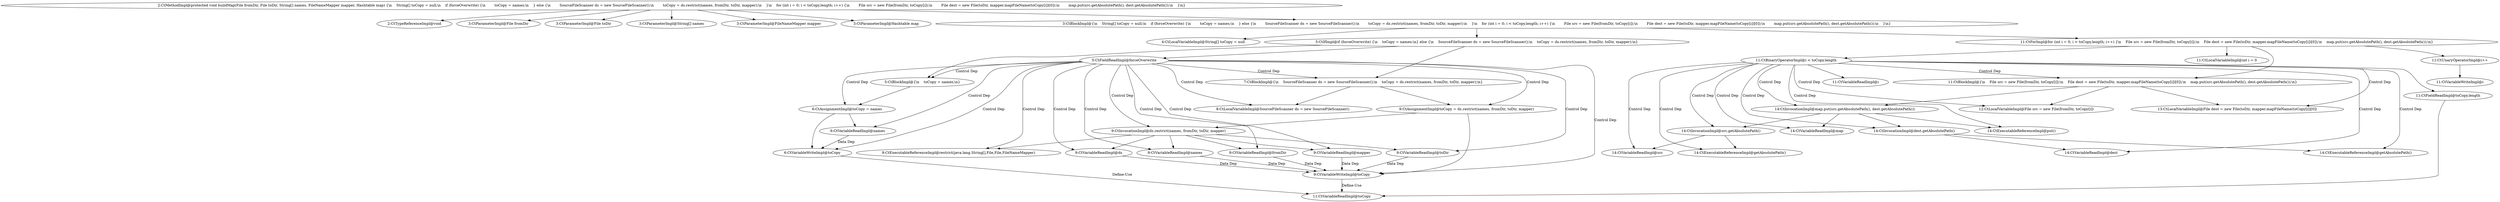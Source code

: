 digraph "buildMap#?,File,File,String[],FileNameMapper,Hashtable" {
0 [label="2:CtTypeReferenceImpl@void" shape=ellipse]
1 [label="3:CtParameterImpl@File fromDir" shape=ellipse]
2 [label="3:CtParameterImpl@File toDir" shape=ellipse]
3 [label="3:CtParameterImpl@String[] names" shape=ellipse]
4 [label="3:CtParameterImpl@FileNameMapper mapper" shape=ellipse]
5 [label="3:CtParameterImpl@Hashtable map" shape=ellipse]
6 [label="4:CtLocalVariableImpl@String[] toCopy = null" shape=ellipse]
7 [label="5:CtFieldReadImpl@forceOverwrite" shape=ellipse]
8 [label="6:CtVariableWriteImpl@toCopy" shape=ellipse]
9 [label="6:CtVariableReadImpl@names" shape=ellipse]
10 [label="6:CtAssignmentImpl@toCopy = names" shape=ellipse]
11 [label="5:CtBlockImpl@{\\n    toCopy = names;\\n}" shape=ellipse]
12 [label="8:CtLocalVariableImpl@SourceFileScanner ds = new SourceFileScanner()" shape=ellipse]
13 [label="9:CtVariableWriteImpl@toCopy" shape=ellipse]
14 [label="9:CtExecutableReferenceImpl@restrict(java.lang.String[],File,File,FileNameMapper)" shape=ellipse]
15 [label="9:CtVariableReadImpl@ds" shape=ellipse]
16 [label="9:CtVariableReadImpl@names" shape=ellipse]
17 [label="9:CtVariableReadImpl@fromDir" shape=ellipse]
18 [label="9:CtVariableReadImpl@toDir" shape=ellipse]
19 [label="9:CtVariableReadImpl@mapper" shape=ellipse]
20 [label="9:CtInvocationImpl@ds.restrict(names, fromDir, toDir, mapper)" shape=ellipse]
21 [label="9:CtAssignmentImpl@toCopy = ds.restrict(names, fromDir, toDir, mapper)" shape=ellipse]
22 [label="7:CtBlockImpl@{\\n    SourceFileScanner ds = new SourceFileScanner();\\n    toCopy = ds.restrict(names, fromDir, toDir, mapper);\\n}" shape=ellipse]
23 [label="5:CtIfImpl@if (forceOverwrite) {\\n    toCopy = names;\\n} else {\\n    SourceFileScanner ds = new SourceFileScanner();\\n    toCopy = ds.restrict(names, fromDir, toDir, mapper);\\n}" shape=ellipse]
24 [label="11:CtLocalVariableImpl@int i = 0" shape=ellipse]
25 [label="11:CtVariableReadImpl@i" shape=ellipse]
26 [label="11:CtVariableReadImpl@toCopy" shape=ellipse]
27 [label="11:CtFieldReadImpl@toCopy.length" shape=ellipse]
28 [label="11:CtBinaryOperatorImpl@i < toCopy.length" shape=ellipse]
29 [label="11:CtVariableWriteImpl@i" shape=ellipse]
30 [label="11:CtUnaryOperatorImpl@i++" shape=ellipse]
31 [label="12:CtLocalVariableImpl@File src = new File(fromDir, toCopy[i])" shape=ellipse]
32 [label="13:CtLocalVariableImpl@File dest = new File(toDir, mapper.mapFileName(toCopy[i])[0])" shape=ellipse]
33 [label="14:CtExecutableReferenceImpl@put()" shape=ellipse]
34 [label="14:CtVariableReadImpl@map" shape=ellipse]
35 [label="14:CtExecutableReferenceImpl@getAbsolutePath()" shape=ellipse]
36 [label="14:CtVariableReadImpl@src" shape=ellipse]
37 [label="14:CtInvocationImpl@src.getAbsolutePath()" shape=ellipse]
38 [label="14:CtExecutableReferenceImpl@getAbsolutePath()" shape=ellipse]
39 [label="14:CtVariableReadImpl@dest" shape=ellipse]
40 [label="14:CtInvocationImpl@dest.getAbsolutePath()" shape=ellipse]
41 [label="14:CtInvocationImpl@map.put(src.getAbsolutePath(), dest.getAbsolutePath())" shape=ellipse]
42 [label="11:CtBlockImpl@{\\n    File src = new File(fromDir, toCopy[i]);\\n    File dest = new File(toDir, mapper.mapFileName(toCopy[i])[0]);\\n    map.put(src.getAbsolutePath(), dest.getAbsolutePath());\\n}" shape=ellipse]
43 [label="11:CtForImpl@for (int i = 0; i < toCopy.length; i++) {\\n    File src = new File(fromDir, toCopy[i]);\\n    File dest = new File(toDir, mapper.mapFileName(toCopy[i])[0]);\\n    map.put(src.getAbsolutePath(), dest.getAbsolutePath());\\n}" shape=ellipse]
44 [label="3:CtBlockImpl@{\\n    String[] toCopy = null;\\n    if (forceOverwrite) {\\n        toCopy = names;\\n    } else {\\n        SourceFileScanner ds = new SourceFileScanner();\\n        toCopy = ds.restrict(names, fromDir, toDir, mapper);\\n    }\\n    for (int i = 0; i < toCopy.length; i++) {\\n        File src = new File(fromDir, toCopy[i]);\\n        File dest = new File(toDir, mapper.mapFileName(toCopy[i])[0]);\\n        map.put(src.getAbsolutePath(), dest.getAbsolutePath());\\n    }\\n}" shape=ellipse]
45 [label="2:CtMethodImpl@protected void buildMap(File fromDir, File toDir, String[] names, FileNameMapper mapper, Hashtable map) {\\n    String[] toCopy = null;\\n    if (forceOverwrite) {\\n        toCopy = names;\\n    } else {\\n        SourceFileScanner ds = new SourceFileScanner();\\n        toCopy = ds.restrict(names, fromDir, toDir, mapper);\\n    }\\n    for (int i = 0; i < toCopy.length; i++) {\\n        File src = new File(fromDir, toCopy[i]);\\n        File dest = new File(toDir, mapper.mapFileName(toCopy[i])[0]);\\n        map.put(src.getAbsolutePath(), dest.getAbsolutePath());\\n    }\\n}" shape=ellipse]
7 -> 11 [label="Control Dep"];
7 -> 10 [label="Control Dep"];
7 -> 8 [label="Control Dep"];
7 -> 9 [label="Control Dep"];
7 -> 22 [label="Control Dep"];
7 -> 12 [label="Control Dep"];
7 -> 21 [label="Control Dep"];
7 -> 13 [label="Control Dep"];
7 -> 20 [label="Control Dep"];
7 -> 14 [label="Control Dep"];
7 -> 15 [label="Control Dep"];
7 -> 16 [label="Control Dep"];
7 -> 17 [label="Control Dep"];
7 -> 18 [label="Control Dep"];
7 -> 19 [label="Control Dep"];
8 -> 26 [label="Define-Use"];
9 -> 8 [label="Data Dep"];
10 -> 8 [label=""];
10 -> 9 [label=""];
11 -> 10 [label=""];
13 -> 26 [label="Define-Use"];
15 -> 13 [label="Data Dep"];
16 -> 13 [label="Data Dep"];
17 -> 13 [label="Data Dep"];
18 -> 13 [label="Data Dep"];
19 -> 13 [label="Data Dep"];
20 -> 15 [label=""];
20 -> 14 [label=""];
20 -> 16 [label=""];
20 -> 17 [label=""];
20 -> 18 [label=""];
20 -> 19 [label=""];
21 -> 13 [label=""];
21 -> 20 [label=""];
22 -> 12 [label=""];
22 -> 21 [label=""];
23 -> 7 [label=""];
23 -> 11 [label=""];
23 -> 22 [label=""];
27 -> 26 [label=""];
28 -> 25 [label=""];
28 -> 27 [label=""];
28 -> 42 [label="Control Dep"];
28 -> 31 [label="Control Dep"];
28 -> 32 [label="Control Dep"];
28 -> 41 [label="Control Dep"];
28 -> 33 [label="Control Dep"];
28 -> 34 [label="Control Dep"];
28 -> 37 [label="Control Dep"];
28 -> 35 [label="Control Dep"];
28 -> 36 [label="Control Dep"];
28 -> 40 [label="Control Dep"];
28 -> 38 [label="Control Dep"];
28 -> 39 [label="Control Dep"];
30 -> 29 [label=""];
37 -> 36 [label=""];
37 -> 35 [label=""];
40 -> 39 [label=""];
40 -> 38 [label=""];
41 -> 34 [label=""];
41 -> 33 [label=""];
41 -> 37 [label=""];
41 -> 40 [label=""];
42 -> 31 [label=""];
42 -> 32 [label=""];
42 -> 41 [label=""];
43 -> 24 [label=""];
43 -> 28 [label=""];
43 -> 30 [label=""];
43 -> 42 [label=""];
44 -> 6 [label=""];
44 -> 23 [label=""];
44 -> 43 [label=""];
45 -> 0 [label=""];
45 -> 1 [label=""];
45 -> 2 [label=""];
45 -> 3 [label=""];
45 -> 4 [label=""];
45 -> 5 [label=""];
45 -> 44 [label=""];
}